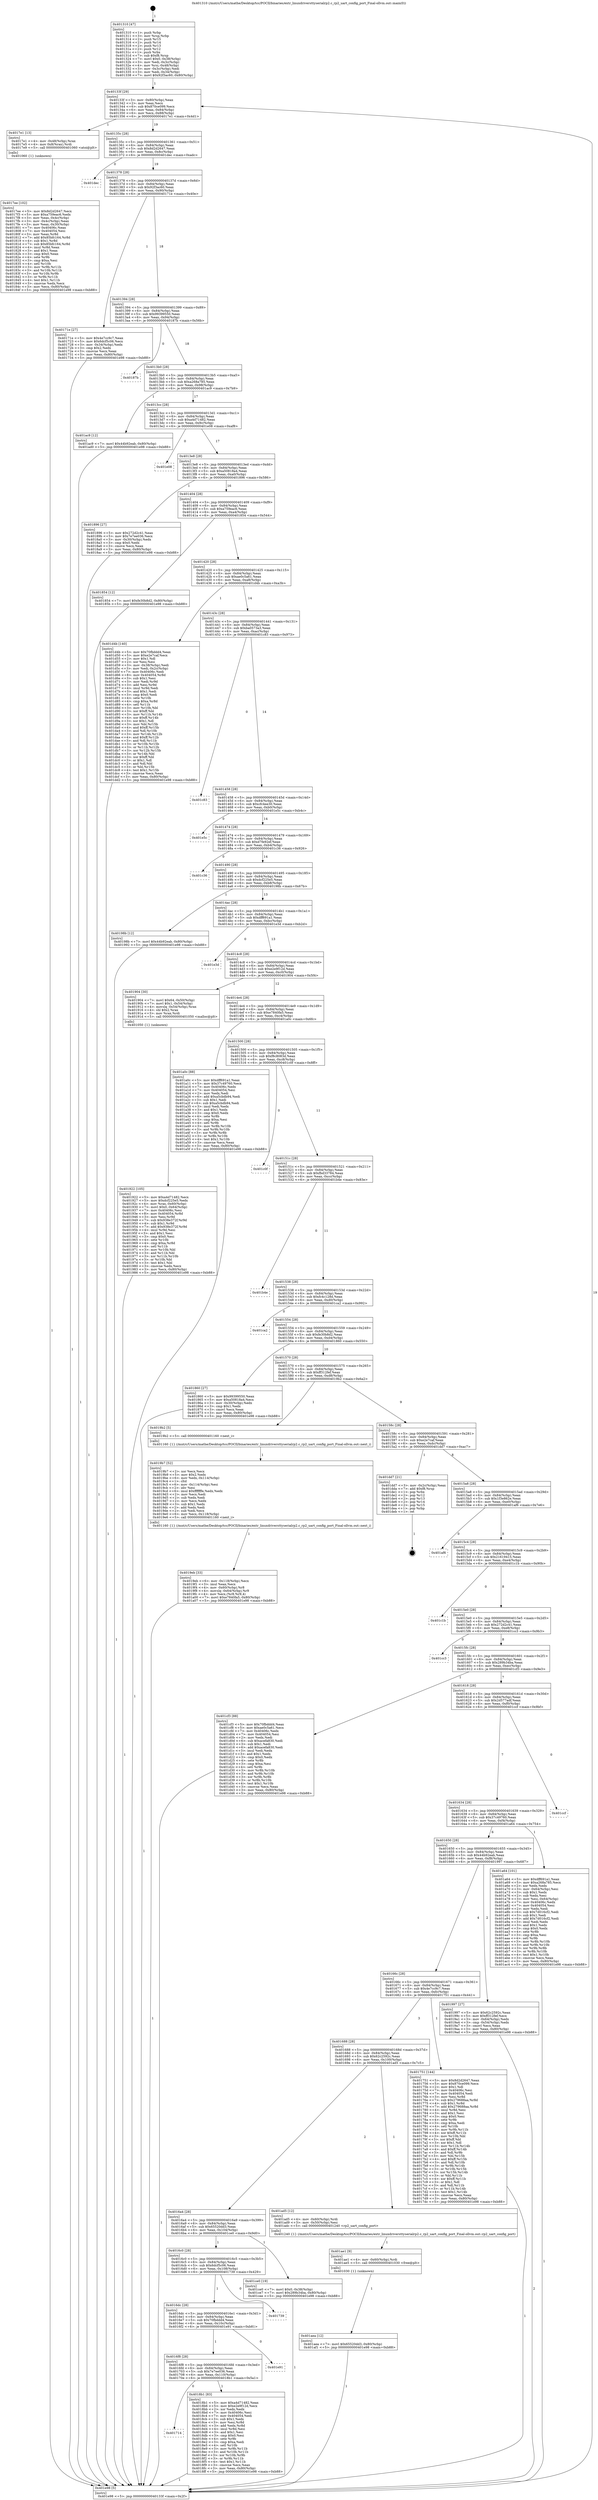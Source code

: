digraph "0x401310" {
  label = "0x401310 (/mnt/c/Users/mathe/Desktop/tcc/POCII/binaries/extr_linuxdriversttyserialrp2.c_rp2_uart_config_port_Final-ollvm.out::main(0))"
  labelloc = "t"
  node[shape=record]

  Entry [label="",width=0.3,height=0.3,shape=circle,fillcolor=black,style=filled]
  "0x40133f" [label="{
     0x40133f [29]\l
     | [instrs]\l
     &nbsp;&nbsp;0x40133f \<+3\>: mov -0x80(%rbp),%eax\l
     &nbsp;&nbsp;0x401342 \<+2\>: mov %eax,%ecx\l
     &nbsp;&nbsp;0x401344 \<+6\>: sub $0x870ce099,%ecx\l
     &nbsp;&nbsp;0x40134a \<+6\>: mov %eax,-0x84(%rbp)\l
     &nbsp;&nbsp;0x401350 \<+6\>: mov %ecx,-0x88(%rbp)\l
     &nbsp;&nbsp;0x401356 \<+6\>: je 00000000004017e1 \<main+0x4d1\>\l
  }"]
  "0x4017e1" [label="{
     0x4017e1 [13]\l
     | [instrs]\l
     &nbsp;&nbsp;0x4017e1 \<+4\>: mov -0x48(%rbp),%rax\l
     &nbsp;&nbsp;0x4017e5 \<+4\>: mov 0x8(%rax),%rdi\l
     &nbsp;&nbsp;0x4017e9 \<+5\>: call 0000000000401060 \<atoi@plt\>\l
     | [calls]\l
     &nbsp;&nbsp;0x401060 \{1\} (unknown)\l
  }"]
  "0x40135c" [label="{
     0x40135c [28]\l
     | [instrs]\l
     &nbsp;&nbsp;0x40135c \<+5\>: jmp 0000000000401361 \<main+0x51\>\l
     &nbsp;&nbsp;0x401361 \<+6\>: mov -0x84(%rbp),%eax\l
     &nbsp;&nbsp;0x401367 \<+5\>: sub $0x8d2d2647,%eax\l
     &nbsp;&nbsp;0x40136c \<+6\>: mov %eax,-0x8c(%rbp)\l
     &nbsp;&nbsp;0x401372 \<+6\>: je 0000000000401dec \<main+0xadc\>\l
  }"]
  Exit [label="",width=0.3,height=0.3,shape=circle,fillcolor=black,style=filled,peripheries=2]
  "0x401dec" [label="{
     0x401dec\l
  }", style=dashed]
  "0x401378" [label="{
     0x401378 [28]\l
     | [instrs]\l
     &nbsp;&nbsp;0x401378 \<+5\>: jmp 000000000040137d \<main+0x6d\>\l
     &nbsp;&nbsp;0x40137d \<+6\>: mov -0x84(%rbp),%eax\l
     &nbsp;&nbsp;0x401383 \<+5\>: sub $0x92f3ac60,%eax\l
     &nbsp;&nbsp;0x401388 \<+6\>: mov %eax,-0x90(%rbp)\l
     &nbsp;&nbsp;0x40138e \<+6\>: je 000000000040171e \<main+0x40e\>\l
  }"]
  "0x401aea" [label="{
     0x401aea [12]\l
     | [instrs]\l
     &nbsp;&nbsp;0x401aea \<+7\>: movl $0x65520dd3,-0x80(%rbp)\l
     &nbsp;&nbsp;0x401af1 \<+5\>: jmp 0000000000401e98 \<main+0xb88\>\l
  }"]
  "0x40171e" [label="{
     0x40171e [27]\l
     | [instrs]\l
     &nbsp;&nbsp;0x40171e \<+5\>: mov $0x4e7cc9c7,%eax\l
     &nbsp;&nbsp;0x401723 \<+5\>: mov $0x6dcf5c06,%ecx\l
     &nbsp;&nbsp;0x401728 \<+3\>: mov -0x34(%rbp),%edx\l
     &nbsp;&nbsp;0x40172b \<+3\>: cmp $0x2,%edx\l
     &nbsp;&nbsp;0x40172e \<+3\>: cmovne %ecx,%eax\l
     &nbsp;&nbsp;0x401731 \<+3\>: mov %eax,-0x80(%rbp)\l
     &nbsp;&nbsp;0x401734 \<+5\>: jmp 0000000000401e98 \<main+0xb88\>\l
  }"]
  "0x401394" [label="{
     0x401394 [28]\l
     | [instrs]\l
     &nbsp;&nbsp;0x401394 \<+5\>: jmp 0000000000401399 \<main+0x89\>\l
     &nbsp;&nbsp;0x401399 \<+6\>: mov -0x84(%rbp),%eax\l
     &nbsp;&nbsp;0x40139f \<+5\>: sub $0x99399550,%eax\l
     &nbsp;&nbsp;0x4013a4 \<+6\>: mov %eax,-0x94(%rbp)\l
     &nbsp;&nbsp;0x4013aa \<+6\>: je 000000000040187b \<main+0x56b\>\l
  }"]
  "0x401e98" [label="{
     0x401e98 [5]\l
     | [instrs]\l
     &nbsp;&nbsp;0x401e98 \<+5\>: jmp 000000000040133f \<main+0x2f\>\l
  }"]
  "0x401310" [label="{
     0x401310 [47]\l
     | [instrs]\l
     &nbsp;&nbsp;0x401310 \<+1\>: push %rbp\l
     &nbsp;&nbsp;0x401311 \<+3\>: mov %rsp,%rbp\l
     &nbsp;&nbsp;0x401314 \<+2\>: push %r15\l
     &nbsp;&nbsp;0x401316 \<+2\>: push %r14\l
     &nbsp;&nbsp;0x401318 \<+2\>: push %r13\l
     &nbsp;&nbsp;0x40131a \<+2\>: push %r12\l
     &nbsp;&nbsp;0x40131c \<+1\>: push %rbx\l
     &nbsp;&nbsp;0x40131d \<+7\>: sub $0xf8,%rsp\l
     &nbsp;&nbsp;0x401324 \<+7\>: movl $0x0,-0x38(%rbp)\l
     &nbsp;&nbsp;0x40132b \<+3\>: mov %edi,-0x3c(%rbp)\l
     &nbsp;&nbsp;0x40132e \<+4\>: mov %rsi,-0x48(%rbp)\l
     &nbsp;&nbsp;0x401332 \<+3\>: mov -0x3c(%rbp),%edi\l
     &nbsp;&nbsp;0x401335 \<+3\>: mov %edi,-0x34(%rbp)\l
     &nbsp;&nbsp;0x401338 \<+7\>: movl $0x92f3ac60,-0x80(%rbp)\l
  }"]
  "0x401ae1" [label="{
     0x401ae1 [9]\l
     | [instrs]\l
     &nbsp;&nbsp;0x401ae1 \<+4\>: mov -0x60(%rbp),%rdi\l
     &nbsp;&nbsp;0x401ae5 \<+5\>: call 0000000000401030 \<free@plt\>\l
     | [calls]\l
     &nbsp;&nbsp;0x401030 \{1\} (unknown)\l
  }"]
  "0x40187b" [label="{
     0x40187b\l
  }", style=dashed]
  "0x4013b0" [label="{
     0x4013b0 [28]\l
     | [instrs]\l
     &nbsp;&nbsp;0x4013b0 \<+5\>: jmp 00000000004013b5 \<main+0xa5\>\l
     &nbsp;&nbsp;0x4013b5 \<+6\>: mov -0x84(%rbp),%eax\l
     &nbsp;&nbsp;0x4013bb \<+5\>: sub $0xa268a785,%eax\l
     &nbsp;&nbsp;0x4013c0 \<+6\>: mov %eax,-0x98(%rbp)\l
     &nbsp;&nbsp;0x4013c6 \<+6\>: je 0000000000401ac9 \<main+0x7b9\>\l
  }"]
  "0x4019eb" [label="{
     0x4019eb [33]\l
     | [instrs]\l
     &nbsp;&nbsp;0x4019eb \<+6\>: mov -0x118(%rbp),%ecx\l
     &nbsp;&nbsp;0x4019f1 \<+3\>: imul %eax,%ecx\l
     &nbsp;&nbsp;0x4019f4 \<+4\>: mov -0x60(%rbp),%r8\l
     &nbsp;&nbsp;0x4019f8 \<+4\>: movslq -0x64(%rbp),%r9\l
     &nbsp;&nbsp;0x4019fc \<+4\>: mov %ecx,(%r8,%r9,4)\l
     &nbsp;&nbsp;0x401a00 \<+7\>: movl $0xe7840fa5,-0x80(%rbp)\l
     &nbsp;&nbsp;0x401a07 \<+5\>: jmp 0000000000401e98 \<main+0xb88\>\l
  }"]
  "0x401ac9" [label="{
     0x401ac9 [12]\l
     | [instrs]\l
     &nbsp;&nbsp;0x401ac9 \<+7\>: movl $0x44b92eab,-0x80(%rbp)\l
     &nbsp;&nbsp;0x401ad0 \<+5\>: jmp 0000000000401e98 \<main+0xb88\>\l
  }"]
  "0x4013cc" [label="{
     0x4013cc [28]\l
     | [instrs]\l
     &nbsp;&nbsp;0x4013cc \<+5\>: jmp 00000000004013d1 \<main+0xc1\>\l
     &nbsp;&nbsp;0x4013d1 \<+6\>: mov -0x84(%rbp),%eax\l
     &nbsp;&nbsp;0x4013d7 \<+5\>: sub $0xa4d71482,%eax\l
     &nbsp;&nbsp;0x4013dc \<+6\>: mov %eax,-0x9c(%rbp)\l
     &nbsp;&nbsp;0x4013e2 \<+6\>: je 0000000000401e08 \<main+0xaf8\>\l
  }"]
  "0x4019b7" [label="{
     0x4019b7 [52]\l
     | [instrs]\l
     &nbsp;&nbsp;0x4019b7 \<+2\>: xor %ecx,%ecx\l
     &nbsp;&nbsp;0x4019b9 \<+5\>: mov $0x2,%edx\l
     &nbsp;&nbsp;0x4019be \<+6\>: mov %edx,-0x114(%rbp)\l
     &nbsp;&nbsp;0x4019c4 \<+1\>: cltd\l
     &nbsp;&nbsp;0x4019c5 \<+6\>: mov -0x114(%rbp),%esi\l
     &nbsp;&nbsp;0x4019cb \<+2\>: idiv %esi\l
     &nbsp;&nbsp;0x4019cd \<+6\>: imul $0xfffffffe,%edx,%edx\l
     &nbsp;&nbsp;0x4019d3 \<+2\>: mov %ecx,%edi\l
     &nbsp;&nbsp;0x4019d5 \<+2\>: sub %edx,%edi\l
     &nbsp;&nbsp;0x4019d7 \<+2\>: mov %ecx,%edx\l
     &nbsp;&nbsp;0x4019d9 \<+3\>: sub $0x1,%edx\l
     &nbsp;&nbsp;0x4019dc \<+2\>: add %edx,%edi\l
     &nbsp;&nbsp;0x4019de \<+2\>: sub %edi,%ecx\l
     &nbsp;&nbsp;0x4019e0 \<+6\>: mov %ecx,-0x118(%rbp)\l
     &nbsp;&nbsp;0x4019e6 \<+5\>: call 0000000000401160 \<next_i\>\l
     | [calls]\l
     &nbsp;&nbsp;0x401160 \{1\} (/mnt/c/Users/mathe/Desktop/tcc/POCII/binaries/extr_linuxdriversttyserialrp2.c_rp2_uart_config_port_Final-ollvm.out::next_i)\l
  }"]
  "0x401e08" [label="{
     0x401e08\l
  }", style=dashed]
  "0x4013e8" [label="{
     0x4013e8 [28]\l
     | [instrs]\l
     &nbsp;&nbsp;0x4013e8 \<+5\>: jmp 00000000004013ed \<main+0xdd\>\l
     &nbsp;&nbsp;0x4013ed \<+6\>: mov -0x84(%rbp),%eax\l
     &nbsp;&nbsp;0x4013f3 \<+5\>: sub $0xa50818a4,%eax\l
     &nbsp;&nbsp;0x4013f8 \<+6\>: mov %eax,-0xa0(%rbp)\l
     &nbsp;&nbsp;0x4013fe \<+6\>: je 0000000000401896 \<main+0x586\>\l
  }"]
  "0x401922" [label="{
     0x401922 [105]\l
     | [instrs]\l
     &nbsp;&nbsp;0x401922 \<+5\>: mov $0xa4d71482,%ecx\l
     &nbsp;&nbsp;0x401927 \<+5\>: mov $0xdcf225e5,%edx\l
     &nbsp;&nbsp;0x40192c \<+4\>: mov %rax,-0x60(%rbp)\l
     &nbsp;&nbsp;0x401930 \<+7\>: movl $0x0,-0x64(%rbp)\l
     &nbsp;&nbsp;0x401937 \<+7\>: mov 0x40406c,%esi\l
     &nbsp;&nbsp;0x40193e \<+8\>: mov 0x404054,%r8d\l
     &nbsp;&nbsp;0x401946 \<+3\>: mov %esi,%r9d\l
     &nbsp;&nbsp;0x401949 \<+7\>: sub $0x938e372f,%r9d\l
     &nbsp;&nbsp;0x401950 \<+4\>: sub $0x1,%r9d\l
     &nbsp;&nbsp;0x401954 \<+7\>: add $0x938e372f,%r9d\l
     &nbsp;&nbsp;0x40195b \<+4\>: imul %r9d,%esi\l
     &nbsp;&nbsp;0x40195f \<+3\>: and $0x1,%esi\l
     &nbsp;&nbsp;0x401962 \<+3\>: cmp $0x0,%esi\l
     &nbsp;&nbsp;0x401965 \<+4\>: sete %r10b\l
     &nbsp;&nbsp;0x401969 \<+4\>: cmp $0xa,%r8d\l
     &nbsp;&nbsp;0x40196d \<+4\>: setl %r11b\l
     &nbsp;&nbsp;0x401971 \<+3\>: mov %r10b,%bl\l
     &nbsp;&nbsp;0x401974 \<+3\>: and %r11b,%bl\l
     &nbsp;&nbsp;0x401977 \<+3\>: xor %r11b,%r10b\l
     &nbsp;&nbsp;0x40197a \<+3\>: or %r10b,%bl\l
     &nbsp;&nbsp;0x40197d \<+3\>: test $0x1,%bl\l
     &nbsp;&nbsp;0x401980 \<+3\>: cmovne %edx,%ecx\l
     &nbsp;&nbsp;0x401983 \<+3\>: mov %ecx,-0x80(%rbp)\l
     &nbsp;&nbsp;0x401986 \<+5\>: jmp 0000000000401e98 \<main+0xb88\>\l
  }"]
  "0x401896" [label="{
     0x401896 [27]\l
     | [instrs]\l
     &nbsp;&nbsp;0x401896 \<+5\>: mov $0x272d2c41,%eax\l
     &nbsp;&nbsp;0x40189b \<+5\>: mov $0x7e7ee036,%ecx\l
     &nbsp;&nbsp;0x4018a0 \<+3\>: mov -0x30(%rbp),%edx\l
     &nbsp;&nbsp;0x4018a3 \<+3\>: cmp $0x0,%edx\l
     &nbsp;&nbsp;0x4018a6 \<+3\>: cmove %ecx,%eax\l
     &nbsp;&nbsp;0x4018a9 \<+3\>: mov %eax,-0x80(%rbp)\l
     &nbsp;&nbsp;0x4018ac \<+5\>: jmp 0000000000401e98 \<main+0xb88\>\l
  }"]
  "0x401404" [label="{
     0x401404 [28]\l
     | [instrs]\l
     &nbsp;&nbsp;0x401404 \<+5\>: jmp 0000000000401409 \<main+0xf9\>\l
     &nbsp;&nbsp;0x401409 \<+6\>: mov -0x84(%rbp),%eax\l
     &nbsp;&nbsp;0x40140f \<+5\>: sub $0xa759eac6,%eax\l
     &nbsp;&nbsp;0x401414 \<+6\>: mov %eax,-0xa4(%rbp)\l
     &nbsp;&nbsp;0x40141a \<+6\>: je 0000000000401854 \<main+0x544\>\l
  }"]
  "0x401714" [label="{
     0x401714\l
  }", style=dashed]
  "0x401854" [label="{
     0x401854 [12]\l
     | [instrs]\l
     &nbsp;&nbsp;0x401854 \<+7\>: movl $0xfe30b8d2,-0x80(%rbp)\l
     &nbsp;&nbsp;0x40185b \<+5\>: jmp 0000000000401e98 \<main+0xb88\>\l
  }"]
  "0x401420" [label="{
     0x401420 [28]\l
     | [instrs]\l
     &nbsp;&nbsp;0x401420 \<+5\>: jmp 0000000000401425 \<main+0x115\>\l
     &nbsp;&nbsp;0x401425 \<+6\>: mov -0x84(%rbp),%eax\l
     &nbsp;&nbsp;0x40142b \<+5\>: sub $0xae0c5a61,%eax\l
     &nbsp;&nbsp;0x401430 \<+6\>: mov %eax,-0xa8(%rbp)\l
     &nbsp;&nbsp;0x401436 \<+6\>: je 0000000000401d4b \<main+0xa3b\>\l
  }"]
  "0x4018b1" [label="{
     0x4018b1 [83]\l
     | [instrs]\l
     &nbsp;&nbsp;0x4018b1 \<+5\>: mov $0xa4d71482,%eax\l
     &nbsp;&nbsp;0x4018b6 \<+5\>: mov $0xe2e9f12d,%ecx\l
     &nbsp;&nbsp;0x4018bb \<+2\>: xor %edx,%edx\l
     &nbsp;&nbsp;0x4018bd \<+7\>: mov 0x40406c,%esi\l
     &nbsp;&nbsp;0x4018c4 \<+7\>: mov 0x404054,%edi\l
     &nbsp;&nbsp;0x4018cb \<+3\>: sub $0x1,%edx\l
     &nbsp;&nbsp;0x4018ce \<+3\>: mov %esi,%r8d\l
     &nbsp;&nbsp;0x4018d1 \<+3\>: add %edx,%r8d\l
     &nbsp;&nbsp;0x4018d4 \<+4\>: imul %r8d,%esi\l
     &nbsp;&nbsp;0x4018d8 \<+3\>: and $0x1,%esi\l
     &nbsp;&nbsp;0x4018db \<+3\>: cmp $0x0,%esi\l
     &nbsp;&nbsp;0x4018de \<+4\>: sete %r9b\l
     &nbsp;&nbsp;0x4018e2 \<+3\>: cmp $0xa,%edi\l
     &nbsp;&nbsp;0x4018e5 \<+4\>: setl %r10b\l
     &nbsp;&nbsp;0x4018e9 \<+3\>: mov %r9b,%r11b\l
     &nbsp;&nbsp;0x4018ec \<+3\>: and %r10b,%r11b\l
     &nbsp;&nbsp;0x4018ef \<+3\>: xor %r10b,%r9b\l
     &nbsp;&nbsp;0x4018f2 \<+3\>: or %r9b,%r11b\l
     &nbsp;&nbsp;0x4018f5 \<+4\>: test $0x1,%r11b\l
     &nbsp;&nbsp;0x4018f9 \<+3\>: cmovne %ecx,%eax\l
     &nbsp;&nbsp;0x4018fc \<+3\>: mov %eax,-0x80(%rbp)\l
     &nbsp;&nbsp;0x4018ff \<+5\>: jmp 0000000000401e98 \<main+0xb88\>\l
  }"]
  "0x401d4b" [label="{
     0x401d4b [140]\l
     | [instrs]\l
     &nbsp;&nbsp;0x401d4b \<+5\>: mov $0x70fbddd4,%eax\l
     &nbsp;&nbsp;0x401d50 \<+5\>: mov $0xe2e7caf,%ecx\l
     &nbsp;&nbsp;0x401d55 \<+2\>: mov $0x1,%dl\l
     &nbsp;&nbsp;0x401d57 \<+2\>: xor %esi,%esi\l
     &nbsp;&nbsp;0x401d59 \<+3\>: mov -0x38(%rbp),%edi\l
     &nbsp;&nbsp;0x401d5c \<+3\>: mov %edi,-0x2c(%rbp)\l
     &nbsp;&nbsp;0x401d5f \<+7\>: mov 0x40406c,%edi\l
     &nbsp;&nbsp;0x401d66 \<+8\>: mov 0x404054,%r8d\l
     &nbsp;&nbsp;0x401d6e \<+3\>: sub $0x1,%esi\l
     &nbsp;&nbsp;0x401d71 \<+3\>: mov %edi,%r9d\l
     &nbsp;&nbsp;0x401d74 \<+3\>: add %esi,%r9d\l
     &nbsp;&nbsp;0x401d77 \<+4\>: imul %r9d,%edi\l
     &nbsp;&nbsp;0x401d7b \<+3\>: and $0x1,%edi\l
     &nbsp;&nbsp;0x401d7e \<+3\>: cmp $0x0,%edi\l
     &nbsp;&nbsp;0x401d81 \<+4\>: sete %r10b\l
     &nbsp;&nbsp;0x401d85 \<+4\>: cmp $0xa,%r8d\l
     &nbsp;&nbsp;0x401d89 \<+4\>: setl %r11b\l
     &nbsp;&nbsp;0x401d8d \<+3\>: mov %r10b,%bl\l
     &nbsp;&nbsp;0x401d90 \<+3\>: xor $0xff,%bl\l
     &nbsp;&nbsp;0x401d93 \<+3\>: mov %r11b,%r14b\l
     &nbsp;&nbsp;0x401d96 \<+4\>: xor $0xff,%r14b\l
     &nbsp;&nbsp;0x401d9a \<+3\>: xor $0x1,%dl\l
     &nbsp;&nbsp;0x401d9d \<+3\>: mov %bl,%r15b\l
     &nbsp;&nbsp;0x401da0 \<+4\>: and $0xff,%r15b\l
     &nbsp;&nbsp;0x401da4 \<+3\>: and %dl,%r10b\l
     &nbsp;&nbsp;0x401da7 \<+3\>: mov %r14b,%r12b\l
     &nbsp;&nbsp;0x401daa \<+4\>: and $0xff,%r12b\l
     &nbsp;&nbsp;0x401dae \<+3\>: and %dl,%r11b\l
     &nbsp;&nbsp;0x401db1 \<+3\>: or %r10b,%r15b\l
     &nbsp;&nbsp;0x401db4 \<+3\>: or %r11b,%r12b\l
     &nbsp;&nbsp;0x401db7 \<+3\>: xor %r12b,%r15b\l
     &nbsp;&nbsp;0x401dba \<+3\>: or %r14b,%bl\l
     &nbsp;&nbsp;0x401dbd \<+3\>: xor $0xff,%bl\l
     &nbsp;&nbsp;0x401dc0 \<+3\>: or $0x1,%dl\l
     &nbsp;&nbsp;0x401dc3 \<+2\>: and %dl,%bl\l
     &nbsp;&nbsp;0x401dc5 \<+3\>: or %bl,%r15b\l
     &nbsp;&nbsp;0x401dc8 \<+4\>: test $0x1,%r15b\l
     &nbsp;&nbsp;0x401dcc \<+3\>: cmovne %ecx,%eax\l
     &nbsp;&nbsp;0x401dcf \<+3\>: mov %eax,-0x80(%rbp)\l
     &nbsp;&nbsp;0x401dd2 \<+5\>: jmp 0000000000401e98 \<main+0xb88\>\l
  }"]
  "0x40143c" [label="{
     0x40143c [28]\l
     | [instrs]\l
     &nbsp;&nbsp;0x40143c \<+5\>: jmp 0000000000401441 \<main+0x131\>\l
     &nbsp;&nbsp;0x401441 \<+6\>: mov -0x84(%rbp),%eax\l
     &nbsp;&nbsp;0x401447 \<+5\>: sub $0xba0573a3,%eax\l
     &nbsp;&nbsp;0x40144c \<+6\>: mov %eax,-0xac(%rbp)\l
     &nbsp;&nbsp;0x401452 \<+6\>: je 0000000000401c83 \<main+0x973\>\l
  }"]
  "0x4016f8" [label="{
     0x4016f8 [28]\l
     | [instrs]\l
     &nbsp;&nbsp;0x4016f8 \<+5\>: jmp 00000000004016fd \<main+0x3ed\>\l
     &nbsp;&nbsp;0x4016fd \<+6\>: mov -0x84(%rbp),%eax\l
     &nbsp;&nbsp;0x401703 \<+5\>: sub $0x7e7ee036,%eax\l
     &nbsp;&nbsp;0x401708 \<+6\>: mov %eax,-0x110(%rbp)\l
     &nbsp;&nbsp;0x40170e \<+6\>: je 00000000004018b1 \<main+0x5a1\>\l
  }"]
  "0x401c83" [label="{
     0x401c83\l
  }", style=dashed]
  "0x401458" [label="{
     0x401458 [28]\l
     | [instrs]\l
     &nbsp;&nbsp;0x401458 \<+5\>: jmp 000000000040145d \<main+0x14d\>\l
     &nbsp;&nbsp;0x40145d \<+6\>: mov -0x84(%rbp),%eax\l
     &nbsp;&nbsp;0x401463 \<+5\>: sub $0xcfc4ee30,%eax\l
     &nbsp;&nbsp;0x401468 \<+6\>: mov %eax,-0xb0(%rbp)\l
     &nbsp;&nbsp;0x40146e \<+6\>: je 0000000000401e5c \<main+0xb4c\>\l
  }"]
  "0x401e91" [label="{
     0x401e91\l
  }", style=dashed]
  "0x401e5c" [label="{
     0x401e5c\l
  }", style=dashed]
  "0x401474" [label="{
     0x401474 [28]\l
     | [instrs]\l
     &nbsp;&nbsp;0x401474 \<+5\>: jmp 0000000000401479 \<main+0x169\>\l
     &nbsp;&nbsp;0x401479 \<+6\>: mov -0x84(%rbp),%eax\l
     &nbsp;&nbsp;0x40147f \<+5\>: sub $0xd7fe92ef,%eax\l
     &nbsp;&nbsp;0x401484 \<+6\>: mov %eax,-0xb4(%rbp)\l
     &nbsp;&nbsp;0x40148a \<+6\>: je 0000000000401c36 \<main+0x926\>\l
  }"]
  "0x4016dc" [label="{
     0x4016dc [28]\l
     | [instrs]\l
     &nbsp;&nbsp;0x4016dc \<+5\>: jmp 00000000004016e1 \<main+0x3d1\>\l
     &nbsp;&nbsp;0x4016e1 \<+6\>: mov -0x84(%rbp),%eax\l
     &nbsp;&nbsp;0x4016e7 \<+5\>: sub $0x70fbddd4,%eax\l
     &nbsp;&nbsp;0x4016ec \<+6\>: mov %eax,-0x10c(%rbp)\l
     &nbsp;&nbsp;0x4016f2 \<+6\>: je 0000000000401e91 \<main+0xb81\>\l
  }"]
  "0x401c36" [label="{
     0x401c36\l
  }", style=dashed]
  "0x401490" [label="{
     0x401490 [28]\l
     | [instrs]\l
     &nbsp;&nbsp;0x401490 \<+5\>: jmp 0000000000401495 \<main+0x185\>\l
     &nbsp;&nbsp;0x401495 \<+6\>: mov -0x84(%rbp),%eax\l
     &nbsp;&nbsp;0x40149b \<+5\>: sub $0xdcf225e5,%eax\l
     &nbsp;&nbsp;0x4014a0 \<+6\>: mov %eax,-0xb8(%rbp)\l
     &nbsp;&nbsp;0x4014a6 \<+6\>: je 000000000040198b \<main+0x67b\>\l
  }"]
  "0x401739" [label="{
     0x401739\l
  }", style=dashed]
  "0x40198b" [label="{
     0x40198b [12]\l
     | [instrs]\l
     &nbsp;&nbsp;0x40198b \<+7\>: movl $0x44b92eab,-0x80(%rbp)\l
     &nbsp;&nbsp;0x401992 \<+5\>: jmp 0000000000401e98 \<main+0xb88\>\l
  }"]
  "0x4014ac" [label="{
     0x4014ac [28]\l
     | [instrs]\l
     &nbsp;&nbsp;0x4014ac \<+5\>: jmp 00000000004014b1 \<main+0x1a1\>\l
     &nbsp;&nbsp;0x4014b1 \<+6\>: mov -0x84(%rbp),%eax\l
     &nbsp;&nbsp;0x4014b7 \<+5\>: sub $0xdff691a1,%eax\l
     &nbsp;&nbsp;0x4014bc \<+6\>: mov %eax,-0xbc(%rbp)\l
     &nbsp;&nbsp;0x4014c2 \<+6\>: je 0000000000401e3d \<main+0xb2d\>\l
  }"]
  "0x4016c0" [label="{
     0x4016c0 [28]\l
     | [instrs]\l
     &nbsp;&nbsp;0x4016c0 \<+5\>: jmp 00000000004016c5 \<main+0x3b5\>\l
     &nbsp;&nbsp;0x4016c5 \<+6\>: mov -0x84(%rbp),%eax\l
     &nbsp;&nbsp;0x4016cb \<+5\>: sub $0x6dcf5c06,%eax\l
     &nbsp;&nbsp;0x4016d0 \<+6\>: mov %eax,-0x108(%rbp)\l
     &nbsp;&nbsp;0x4016d6 \<+6\>: je 0000000000401739 \<main+0x429\>\l
  }"]
  "0x401e3d" [label="{
     0x401e3d\l
  }", style=dashed]
  "0x4014c8" [label="{
     0x4014c8 [28]\l
     | [instrs]\l
     &nbsp;&nbsp;0x4014c8 \<+5\>: jmp 00000000004014cd \<main+0x1bd\>\l
     &nbsp;&nbsp;0x4014cd \<+6\>: mov -0x84(%rbp),%eax\l
     &nbsp;&nbsp;0x4014d3 \<+5\>: sub $0xe2e9f12d,%eax\l
     &nbsp;&nbsp;0x4014d8 \<+6\>: mov %eax,-0xc0(%rbp)\l
     &nbsp;&nbsp;0x4014de \<+6\>: je 0000000000401904 \<main+0x5f4\>\l
  }"]
  "0x401ce0" [label="{
     0x401ce0 [19]\l
     | [instrs]\l
     &nbsp;&nbsp;0x401ce0 \<+7\>: movl $0x0,-0x38(%rbp)\l
     &nbsp;&nbsp;0x401ce7 \<+7\>: movl $0x289b34ba,-0x80(%rbp)\l
     &nbsp;&nbsp;0x401cee \<+5\>: jmp 0000000000401e98 \<main+0xb88\>\l
  }"]
  "0x401904" [label="{
     0x401904 [30]\l
     | [instrs]\l
     &nbsp;&nbsp;0x401904 \<+7\>: movl $0x64,-0x50(%rbp)\l
     &nbsp;&nbsp;0x40190b \<+7\>: movl $0x1,-0x54(%rbp)\l
     &nbsp;&nbsp;0x401912 \<+4\>: movslq -0x54(%rbp),%rax\l
     &nbsp;&nbsp;0x401916 \<+4\>: shl $0x2,%rax\l
     &nbsp;&nbsp;0x40191a \<+3\>: mov %rax,%rdi\l
     &nbsp;&nbsp;0x40191d \<+5\>: call 0000000000401050 \<malloc@plt\>\l
     | [calls]\l
     &nbsp;&nbsp;0x401050 \{1\} (unknown)\l
  }"]
  "0x4014e4" [label="{
     0x4014e4 [28]\l
     | [instrs]\l
     &nbsp;&nbsp;0x4014e4 \<+5\>: jmp 00000000004014e9 \<main+0x1d9\>\l
     &nbsp;&nbsp;0x4014e9 \<+6\>: mov -0x84(%rbp),%eax\l
     &nbsp;&nbsp;0x4014ef \<+5\>: sub $0xe7840fa5,%eax\l
     &nbsp;&nbsp;0x4014f4 \<+6\>: mov %eax,-0xc4(%rbp)\l
     &nbsp;&nbsp;0x4014fa \<+6\>: je 0000000000401a0c \<main+0x6fc\>\l
  }"]
  "0x4016a4" [label="{
     0x4016a4 [28]\l
     | [instrs]\l
     &nbsp;&nbsp;0x4016a4 \<+5\>: jmp 00000000004016a9 \<main+0x399\>\l
     &nbsp;&nbsp;0x4016a9 \<+6\>: mov -0x84(%rbp),%eax\l
     &nbsp;&nbsp;0x4016af \<+5\>: sub $0x65520dd3,%eax\l
     &nbsp;&nbsp;0x4016b4 \<+6\>: mov %eax,-0x104(%rbp)\l
     &nbsp;&nbsp;0x4016ba \<+6\>: je 0000000000401ce0 \<main+0x9d0\>\l
  }"]
  "0x401a0c" [label="{
     0x401a0c [88]\l
     | [instrs]\l
     &nbsp;&nbsp;0x401a0c \<+5\>: mov $0xdff691a1,%eax\l
     &nbsp;&nbsp;0x401a11 \<+5\>: mov $0x37c49760,%ecx\l
     &nbsp;&nbsp;0x401a16 \<+7\>: mov 0x40406c,%edx\l
     &nbsp;&nbsp;0x401a1d \<+7\>: mov 0x404054,%esi\l
     &nbsp;&nbsp;0x401a24 \<+2\>: mov %edx,%edi\l
     &nbsp;&nbsp;0x401a26 \<+6\>: add $0xa5cbdb94,%edi\l
     &nbsp;&nbsp;0x401a2c \<+3\>: sub $0x1,%edi\l
     &nbsp;&nbsp;0x401a2f \<+6\>: sub $0xa5cbdb94,%edi\l
     &nbsp;&nbsp;0x401a35 \<+3\>: imul %edi,%edx\l
     &nbsp;&nbsp;0x401a38 \<+3\>: and $0x1,%edx\l
     &nbsp;&nbsp;0x401a3b \<+3\>: cmp $0x0,%edx\l
     &nbsp;&nbsp;0x401a3e \<+4\>: sete %r8b\l
     &nbsp;&nbsp;0x401a42 \<+3\>: cmp $0xa,%esi\l
     &nbsp;&nbsp;0x401a45 \<+4\>: setl %r9b\l
     &nbsp;&nbsp;0x401a49 \<+3\>: mov %r8b,%r10b\l
     &nbsp;&nbsp;0x401a4c \<+3\>: and %r9b,%r10b\l
     &nbsp;&nbsp;0x401a4f \<+3\>: xor %r9b,%r8b\l
     &nbsp;&nbsp;0x401a52 \<+3\>: or %r8b,%r10b\l
     &nbsp;&nbsp;0x401a55 \<+4\>: test $0x1,%r10b\l
     &nbsp;&nbsp;0x401a59 \<+3\>: cmovne %ecx,%eax\l
     &nbsp;&nbsp;0x401a5c \<+3\>: mov %eax,-0x80(%rbp)\l
     &nbsp;&nbsp;0x401a5f \<+5\>: jmp 0000000000401e98 \<main+0xb88\>\l
  }"]
  "0x401500" [label="{
     0x401500 [28]\l
     | [instrs]\l
     &nbsp;&nbsp;0x401500 \<+5\>: jmp 0000000000401505 \<main+0x1f5\>\l
     &nbsp;&nbsp;0x401505 \<+6\>: mov -0x84(%rbp),%eax\l
     &nbsp;&nbsp;0x40150b \<+5\>: sub $0xf8c8083d,%eax\l
     &nbsp;&nbsp;0x401510 \<+6\>: mov %eax,-0xc8(%rbp)\l
     &nbsp;&nbsp;0x401516 \<+6\>: je 0000000000401c0f \<main+0x8ff\>\l
  }"]
  "0x401ad5" [label="{
     0x401ad5 [12]\l
     | [instrs]\l
     &nbsp;&nbsp;0x401ad5 \<+4\>: mov -0x60(%rbp),%rdi\l
     &nbsp;&nbsp;0x401ad9 \<+3\>: mov -0x50(%rbp),%esi\l
     &nbsp;&nbsp;0x401adc \<+5\>: call 0000000000401240 \<rp2_uart_config_port\>\l
     | [calls]\l
     &nbsp;&nbsp;0x401240 \{1\} (/mnt/c/Users/mathe/Desktop/tcc/POCII/binaries/extr_linuxdriversttyserialrp2.c_rp2_uart_config_port_Final-ollvm.out::rp2_uart_config_port)\l
  }"]
  "0x401c0f" [label="{
     0x401c0f\l
  }", style=dashed]
  "0x40151c" [label="{
     0x40151c [28]\l
     | [instrs]\l
     &nbsp;&nbsp;0x40151c \<+5\>: jmp 0000000000401521 \<main+0x211\>\l
     &nbsp;&nbsp;0x401521 \<+6\>: mov -0x84(%rbp),%eax\l
     &nbsp;&nbsp;0x401527 \<+5\>: sub $0xfbd33784,%eax\l
     &nbsp;&nbsp;0x40152c \<+6\>: mov %eax,-0xcc(%rbp)\l
     &nbsp;&nbsp;0x401532 \<+6\>: je 0000000000401b4e \<main+0x83e\>\l
  }"]
  "0x4017ee" [label="{
     0x4017ee [102]\l
     | [instrs]\l
     &nbsp;&nbsp;0x4017ee \<+5\>: mov $0x8d2d2647,%ecx\l
     &nbsp;&nbsp;0x4017f3 \<+5\>: mov $0xa759eac6,%edx\l
     &nbsp;&nbsp;0x4017f8 \<+3\>: mov %eax,-0x4c(%rbp)\l
     &nbsp;&nbsp;0x4017fb \<+3\>: mov -0x4c(%rbp),%eax\l
     &nbsp;&nbsp;0x4017fe \<+3\>: mov %eax,-0x30(%rbp)\l
     &nbsp;&nbsp;0x401801 \<+7\>: mov 0x40406c,%eax\l
     &nbsp;&nbsp;0x401808 \<+7\>: mov 0x404054,%esi\l
     &nbsp;&nbsp;0x40180f \<+3\>: mov %eax,%r8d\l
     &nbsp;&nbsp;0x401812 \<+7\>: add $0x85bfc164,%r8d\l
     &nbsp;&nbsp;0x401819 \<+4\>: sub $0x1,%r8d\l
     &nbsp;&nbsp;0x40181d \<+7\>: sub $0x85bfc164,%r8d\l
     &nbsp;&nbsp;0x401824 \<+4\>: imul %r8d,%eax\l
     &nbsp;&nbsp;0x401828 \<+3\>: and $0x1,%eax\l
     &nbsp;&nbsp;0x40182b \<+3\>: cmp $0x0,%eax\l
     &nbsp;&nbsp;0x40182e \<+4\>: sete %r9b\l
     &nbsp;&nbsp;0x401832 \<+3\>: cmp $0xa,%esi\l
     &nbsp;&nbsp;0x401835 \<+4\>: setl %r10b\l
     &nbsp;&nbsp;0x401839 \<+3\>: mov %r9b,%r11b\l
     &nbsp;&nbsp;0x40183c \<+3\>: and %r10b,%r11b\l
     &nbsp;&nbsp;0x40183f \<+3\>: xor %r10b,%r9b\l
     &nbsp;&nbsp;0x401842 \<+3\>: or %r9b,%r11b\l
     &nbsp;&nbsp;0x401845 \<+4\>: test $0x1,%r11b\l
     &nbsp;&nbsp;0x401849 \<+3\>: cmovne %edx,%ecx\l
     &nbsp;&nbsp;0x40184c \<+3\>: mov %ecx,-0x80(%rbp)\l
     &nbsp;&nbsp;0x40184f \<+5\>: jmp 0000000000401e98 \<main+0xb88\>\l
  }"]
  "0x401b4e" [label="{
     0x401b4e\l
  }", style=dashed]
  "0x401538" [label="{
     0x401538 [28]\l
     | [instrs]\l
     &nbsp;&nbsp;0x401538 \<+5\>: jmp 000000000040153d \<main+0x22d\>\l
     &nbsp;&nbsp;0x40153d \<+6\>: mov -0x84(%rbp),%eax\l
     &nbsp;&nbsp;0x401543 \<+5\>: sub $0xfc4c128d,%eax\l
     &nbsp;&nbsp;0x401548 \<+6\>: mov %eax,-0xd0(%rbp)\l
     &nbsp;&nbsp;0x40154e \<+6\>: je 0000000000401ca2 \<main+0x992\>\l
  }"]
  "0x401688" [label="{
     0x401688 [28]\l
     | [instrs]\l
     &nbsp;&nbsp;0x401688 \<+5\>: jmp 000000000040168d \<main+0x37d\>\l
     &nbsp;&nbsp;0x40168d \<+6\>: mov -0x84(%rbp),%eax\l
     &nbsp;&nbsp;0x401693 \<+5\>: sub $0x62c2592c,%eax\l
     &nbsp;&nbsp;0x401698 \<+6\>: mov %eax,-0x100(%rbp)\l
     &nbsp;&nbsp;0x40169e \<+6\>: je 0000000000401ad5 \<main+0x7c5\>\l
  }"]
  "0x401ca2" [label="{
     0x401ca2\l
  }", style=dashed]
  "0x401554" [label="{
     0x401554 [28]\l
     | [instrs]\l
     &nbsp;&nbsp;0x401554 \<+5\>: jmp 0000000000401559 \<main+0x249\>\l
     &nbsp;&nbsp;0x401559 \<+6\>: mov -0x84(%rbp),%eax\l
     &nbsp;&nbsp;0x40155f \<+5\>: sub $0xfe30b8d2,%eax\l
     &nbsp;&nbsp;0x401564 \<+6\>: mov %eax,-0xd4(%rbp)\l
     &nbsp;&nbsp;0x40156a \<+6\>: je 0000000000401860 \<main+0x550\>\l
  }"]
  "0x401751" [label="{
     0x401751 [144]\l
     | [instrs]\l
     &nbsp;&nbsp;0x401751 \<+5\>: mov $0x8d2d2647,%eax\l
     &nbsp;&nbsp;0x401756 \<+5\>: mov $0x870ce099,%ecx\l
     &nbsp;&nbsp;0x40175b \<+2\>: mov $0x1,%dl\l
     &nbsp;&nbsp;0x40175d \<+7\>: mov 0x40406c,%esi\l
     &nbsp;&nbsp;0x401764 \<+7\>: mov 0x404054,%edi\l
     &nbsp;&nbsp;0x40176b \<+3\>: mov %esi,%r8d\l
     &nbsp;&nbsp;0x40176e \<+7\>: sub $0x279688aa,%r8d\l
     &nbsp;&nbsp;0x401775 \<+4\>: sub $0x1,%r8d\l
     &nbsp;&nbsp;0x401779 \<+7\>: add $0x279688aa,%r8d\l
     &nbsp;&nbsp;0x401780 \<+4\>: imul %r8d,%esi\l
     &nbsp;&nbsp;0x401784 \<+3\>: and $0x1,%esi\l
     &nbsp;&nbsp;0x401787 \<+3\>: cmp $0x0,%esi\l
     &nbsp;&nbsp;0x40178a \<+4\>: sete %r9b\l
     &nbsp;&nbsp;0x40178e \<+3\>: cmp $0xa,%edi\l
     &nbsp;&nbsp;0x401791 \<+4\>: setl %r10b\l
     &nbsp;&nbsp;0x401795 \<+3\>: mov %r9b,%r11b\l
     &nbsp;&nbsp;0x401798 \<+4\>: xor $0xff,%r11b\l
     &nbsp;&nbsp;0x40179c \<+3\>: mov %r10b,%bl\l
     &nbsp;&nbsp;0x40179f \<+3\>: xor $0xff,%bl\l
     &nbsp;&nbsp;0x4017a2 \<+3\>: xor $0x1,%dl\l
     &nbsp;&nbsp;0x4017a5 \<+3\>: mov %r11b,%r14b\l
     &nbsp;&nbsp;0x4017a8 \<+4\>: and $0xff,%r14b\l
     &nbsp;&nbsp;0x4017ac \<+3\>: and %dl,%r9b\l
     &nbsp;&nbsp;0x4017af \<+3\>: mov %bl,%r15b\l
     &nbsp;&nbsp;0x4017b2 \<+4\>: and $0xff,%r15b\l
     &nbsp;&nbsp;0x4017b6 \<+3\>: and %dl,%r10b\l
     &nbsp;&nbsp;0x4017b9 \<+3\>: or %r9b,%r14b\l
     &nbsp;&nbsp;0x4017bc \<+3\>: or %r10b,%r15b\l
     &nbsp;&nbsp;0x4017bf \<+3\>: xor %r15b,%r14b\l
     &nbsp;&nbsp;0x4017c2 \<+3\>: or %bl,%r11b\l
     &nbsp;&nbsp;0x4017c5 \<+4\>: xor $0xff,%r11b\l
     &nbsp;&nbsp;0x4017c9 \<+3\>: or $0x1,%dl\l
     &nbsp;&nbsp;0x4017cc \<+3\>: and %dl,%r11b\l
     &nbsp;&nbsp;0x4017cf \<+3\>: or %r11b,%r14b\l
     &nbsp;&nbsp;0x4017d2 \<+4\>: test $0x1,%r14b\l
     &nbsp;&nbsp;0x4017d6 \<+3\>: cmovne %ecx,%eax\l
     &nbsp;&nbsp;0x4017d9 \<+3\>: mov %eax,-0x80(%rbp)\l
     &nbsp;&nbsp;0x4017dc \<+5\>: jmp 0000000000401e98 \<main+0xb88\>\l
  }"]
  "0x401860" [label="{
     0x401860 [27]\l
     | [instrs]\l
     &nbsp;&nbsp;0x401860 \<+5\>: mov $0x99399550,%eax\l
     &nbsp;&nbsp;0x401865 \<+5\>: mov $0xa50818a4,%ecx\l
     &nbsp;&nbsp;0x40186a \<+3\>: mov -0x30(%rbp),%edx\l
     &nbsp;&nbsp;0x40186d \<+3\>: cmp $0x1,%edx\l
     &nbsp;&nbsp;0x401870 \<+3\>: cmovl %ecx,%eax\l
     &nbsp;&nbsp;0x401873 \<+3\>: mov %eax,-0x80(%rbp)\l
     &nbsp;&nbsp;0x401876 \<+5\>: jmp 0000000000401e98 \<main+0xb88\>\l
  }"]
  "0x401570" [label="{
     0x401570 [28]\l
     | [instrs]\l
     &nbsp;&nbsp;0x401570 \<+5\>: jmp 0000000000401575 \<main+0x265\>\l
     &nbsp;&nbsp;0x401575 \<+6\>: mov -0x84(%rbp),%eax\l
     &nbsp;&nbsp;0x40157b \<+5\>: sub $0xff312fef,%eax\l
     &nbsp;&nbsp;0x401580 \<+6\>: mov %eax,-0xd8(%rbp)\l
     &nbsp;&nbsp;0x401586 \<+6\>: je 00000000004019b2 \<main+0x6a2\>\l
  }"]
  "0x40166c" [label="{
     0x40166c [28]\l
     | [instrs]\l
     &nbsp;&nbsp;0x40166c \<+5\>: jmp 0000000000401671 \<main+0x361\>\l
     &nbsp;&nbsp;0x401671 \<+6\>: mov -0x84(%rbp),%eax\l
     &nbsp;&nbsp;0x401677 \<+5\>: sub $0x4e7cc9c7,%eax\l
     &nbsp;&nbsp;0x40167c \<+6\>: mov %eax,-0xfc(%rbp)\l
     &nbsp;&nbsp;0x401682 \<+6\>: je 0000000000401751 \<main+0x441\>\l
  }"]
  "0x4019b2" [label="{
     0x4019b2 [5]\l
     | [instrs]\l
     &nbsp;&nbsp;0x4019b2 \<+5\>: call 0000000000401160 \<next_i\>\l
     | [calls]\l
     &nbsp;&nbsp;0x401160 \{1\} (/mnt/c/Users/mathe/Desktop/tcc/POCII/binaries/extr_linuxdriversttyserialrp2.c_rp2_uart_config_port_Final-ollvm.out::next_i)\l
  }"]
  "0x40158c" [label="{
     0x40158c [28]\l
     | [instrs]\l
     &nbsp;&nbsp;0x40158c \<+5\>: jmp 0000000000401591 \<main+0x281\>\l
     &nbsp;&nbsp;0x401591 \<+6\>: mov -0x84(%rbp),%eax\l
     &nbsp;&nbsp;0x401597 \<+5\>: sub $0xe2e7caf,%eax\l
     &nbsp;&nbsp;0x40159c \<+6\>: mov %eax,-0xdc(%rbp)\l
     &nbsp;&nbsp;0x4015a2 \<+6\>: je 0000000000401dd7 \<main+0xac7\>\l
  }"]
  "0x401997" [label="{
     0x401997 [27]\l
     | [instrs]\l
     &nbsp;&nbsp;0x401997 \<+5\>: mov $0x62c2592c,%eax\l
     &nbsp;&nbsp;0x40199c \<+5\>: mov $0xff312fef,%ecx\l
     &nbsp;&nbsp;0x4019a1 \<+3\>: mov -0x64(%rbp),%edx\l
     &nbsp;&nbsp;0x4019a4 \<+3\>: cmp -0x54(%rbp),%edx\l
     &nbsp;&nbsp;0x4019a7 \<+3\>: cmovl %ecx,%eax\l
     &nbsp;&nbsp;0x4019aa \<+3\>: mov %eax,-0x80(%rbp)\l
     &nbsp;&nbsp;0x4019ad \<+5\>: jmp 0000000000401e98 \<main+0xb88\>\l
  }"]
  "0x401dd7" [label="{
     0x401dd7 [21]\l
     | [instrs]\l
     &nbsp;&nbsp;0x401dd7 \<+3\>: mov -0x2c(%rbp),%eax\l
     &nbsp;&nbsp;0x401dda \<+7\>: add $0xf8,%rsp\l
     &nbsp;&nbsp;0x401de1 \<+1\>: pop %rbx\l
     &nbsp;&nbsp;0x401de2 \<+2\>: pop %r12\l
     &nbsp;&nbsp;0x401de4 \<+2\>: pop %r13\l
     &nbsp;&nbsp;0x401de6 \<+2\>: pop %r14\l
     &nbsp;&nbsp;0x401de8 \<+2\>: pop %r15\l
     &nbsp;&nbsp;0x401dea \<+1\>: pop %rbp\l
     &nbsp;&nbsp;0x401deb \<+1\>: ret\l
  }"]
  "0x4015a8" [label="{
     0x4015a8 [28]\l
     | [instrs]\l
     &nbsp;&nbsp;0x4015a8 \<+5\>: jmp 00000000004015ad \<main+0x29d\>\l
     &nbsp;&nbsp;0x4015ad \<+6\>: mov -0x84(%rbp),%eax\l
     &nbsp;&nbsp;0x4015b3 \<+5\>: sub $0x1f3e862e,%eax\l
     &nbsp;&nbsp;0x4015b8 \<+6\>: mov %eax,-0xe0(%rbp)\l
     &nbsp;&nbsp;0x4015be \<+6\>: je 0000000000401af6 \<main+0x7e6\>\l
  }"]
  "0x401650" [label="{
     0x401650 [28]\l
     | [instrs]\l
     &nbsp;&nbsp;0x401650 \<+5\>: jmp 0000000000401655 \<main+0x345\>\l
     &nbsp;&nbsp;0x401655 \<+6\>: mov -0x84(%rbp),%eax\l
     &nbsp;&nbsp;0x40165b \<+5\>: sub $0x44b92eab,%eax\l
     &nbsp;&nbsp;0x401660 \<+6\>: mov %eax,-0xf8(%rbp)\l
     &nbsp;&nbsp;0x401666 \<+6\>: je 0000000000401997 \<main+0x687\>\l
  }"]
  "0x401af6" [label="{
     0x401af6\l
  }", style=dashed]
  "0x4015c4" [label="{
     0x4015c4 [28]\l
     | [instrs]\l
     &nbsp;&nbsp;0x4015c4 \<+5\>: jmp 00000000004015c9 \<main+0x2b9\>\l
     &nbsp;&nbsp;0x4015c9 \<+6\>: mov -0x84(%rbp),%eax\l
     &nbsp;&nbsp;0x4015cf \<+5\>: sub $0x21619415,%eax\l
     &nbsp;&nbsp;0x4015d4 \<+6\>: mov %eax,-0xe4(%rbp)\l
     &nbsp;&nbsp;0x4015da \<+6\>: je 0000000000401c1b \<main+0x90b\>\l
  }"]
  "0x401a64" [label="{
     0x401a64 [101]\l
     | [instrs]\l
     &nbsp;&nbsp;0x401a64 \<+5\>: mov $0xdff691a1,%eax\l
     &nbsp;&nbsp;0x401a69 \<+5\>: mov $0xa268a785,%ecx\l
     &nbsp;&nbsp;0x401a6e \<+2\>: xor %edx,%edx\l
     &nbsp;&nbsp;0x401a70 \<+3\>: mov -0x64(%rbp),%esi\l
     &nbsp;&nbsp;0x401a73 \<+3\>: sub $0x1,%edx\l
     &nbsp;&nbsp;0x401a76 \<+2\>: sub %edx,%esi\l
     &nbsp;&nbsp;0x401a78 \<+3\>: mov %esi,-0x64(%rbp)\l
     &nbsp;&nbsp;0x401a7b \<+7\>: mov 0x40406c,%edx\l
     &nbsp;&nbsp;0x401a82 \<+7\>: mov 0x404054,%esi\l
     &nbsp;&nbsp;0x401a89 \<+2\>: mov %edx,%edi\l
     &nbsp;&nbsp;0x401a8b \<+6\>: sub $0x7d016cf2,%edi\l
     &nbsp;&nbsp;0x401a91 \<+3\>: sub $0x1,%edi\l
     &nbsp;&nbsp;0x401a94 \<+6\>: add $0x7d016cf2,%edi\l
     &nbsp;&nbsp;0x401a9a \<+3\>: imul %edi,%edx\l
     &nbsp;&nbsp;0x401a9d \<+3\>: and $0x1,%edx\l
     &nbsp;&nbsp;0x401aa0 \<+3\>: cmp $0x0,%edx\l
     &nbsp;&nbsp;0x401aa3 \<+4\>: sete %r8b\l
     &nbsp;&nbsp;0x401aa7 \<+3\>: cmp $0xa,%esi\l
     &nbsp;&nbsp;0x401aaa \<+4\>: setl %r9b\l
     &nbsp;&nbsp;0x401aae \<+3\>: mov %r8b,%r10b\l
     &nbsp;&nbsp;0x401ab1 \<+3\>: and %r9b,%r10b\l
     &nbsp;&nbsp;0x401ab4 \<+3\>: xor %r9b,%r8b\l
     &nbsp;&nbsp;0x401ab7 \<+3\>: or %r8b,%r10b\l
     &nbsp;&nbsp;0x401aba \<+4\>: test $0x1,%r10b\l
     &nbsp;&nbsp;0x401abe \<+3\>: cmovne %ecx,%eax\l
     &nbsp;&nbsp;0x401ac1 \<+3\>: mov %eax,-0x80(%rbp)\l
     &nbsp;&nbsp;0x401ac4 \<+5\>: jmp 0000000000401e98 \<main+0xb88\>\l
  }"]
  "0x401c1b" [label="{
     0x401c1b\l
  }", style=dashed]
  "0x4015e0" [label="{
     0x4015e0 [28]\l
     | [instrs]\l
     &nbsp;&nbsp;0x4015e0 \<+5\>: jmp 00000000004015e5 \<main+0x2d5\>\l
     &nbsp;&nbsp;0x4015e5 \<+6\>: mov -0x84(%rbp),%eax\l
     &nbsp;&nbsp;0x4015eb \<+5\>: sub $0x272d2c41,%eax\l
     &nbsp;&nbsp;0x4015f0 \<+6\>: mov %eax,-0xe8(%rbp)\l
     &nbsp;&nbsp;0x4015f6 \<+6\>: je 0000000000401cc3 \<main+0x9b3\>\l
  }"]
  "0x401634" [label="{
     0x401634 [28]\l
     | [instrs]\l
     &nbsp;&nbsp;0x401634 \<+5\>: jmp 0000000000401639 \<main+0x329\>\l
     &nbsp;&nbsp;0x401639 \<+6\>: mov -0x84(%rbp),%eax\l
     &nbsp;&nbsp;0x40163f \<+5\>: sub $0x37c49760,%eax\l
     &nbsp;&nbsp;0x401644 \<+6\>: mov %eax,-0xf4(%rbp)\l
     &nbsp;&nbsp;0x40164a \<+6\>: je 0000000000401a64 \<main+0x754\>\l
  }"]
  "0x401cc3" [label="{
     0x401cc3\l
  }", style=dashed]
  "0x4015fc" [label="{
     0x4015fc [28]\l
     | [instrs]\l
     &nbsp;&nbsp;0x4015fc \<+5\>: jmp 0000000000401601 \<main+0x2f1\>\l
     &nbsp;&nbsp;0x401601 \<+6\>: mov -0x84(%rbp),%eax\l
     &nbsp;&nbsp;0x401607 \<+5\>: sub $0x289b34ba,%eax\l
     &nbsp;&nbsp;0x40160c \<+6\>: mov %eax,-0xec(%rbp)\l
     &nbsp;&nbsp;0x401612 \<+6\>: je 0000000000401cf3 \<main+0x9e3\>\l
  }"]
  "0x401ccf" [label="{
     0x401ccf\l
  }", style=dashed]
  "0x401cf3" [label="{
     0x401cf3 [88]\l
     | [instrs]\l
     &nbsp;&nbsp;0x401cf3 \<+5\>: mov $0x70fbddd4,%eax\l
     &nbsp;&nbsp;0x401cf8 \<+5\>: mov $0xae0c5a61,%ecx\l
     &nbsp;&nbsp;0x401cfd \<+7\>: mov 0x40406c,%edx\l
     &nbsp;&nbsp;0x401d04 \<+7\>: mov 0x404054,%esi\l
     &nbsp;&nbsp;0x401d0b \<+2\>: mov %edx,%edi\l
     &nbsp;&nbsp;0x401d0d \<+6\>: sub $0xacefa830,%edi\l
     &nbsp;&nbsp;0x401d13 \<+3\>: sub $0x1,%edi\l
     &nbsp;&nbsp;0x401d16 \<+6\>: add $0xacefa830,%edi\l
     &nbsp;&nbsp;0x401d1c \<+3\>: imul %edi,%edx\l
     &nbsp;&nbsp;0x401d1f \<+3\>: and $0x1,%edx\l
     &nbsp;&nbsp;0x401d22 \<+3\>: cmp $0x0,%edx\l
     &nbsp;&nbsp;0x401d25 \<+4\>: sete %r8b\l
     &nbsp;&nbsp;0x401d29 \<+3\>: cmp $0xa,%esi\l
     &nbsp;&nbsp;0x401d2c \<+4\>: setl %r9b\l
     &nbsp;&nbsp;0x401d30 \<+3\>: mov %r8b,%r10b\l
     &nbsp;&nbsp;0x401d33 \<+3\>: and %r9b,%r10b\l
     &nbsp;&nbsp;0x401d36 \<+3\>: xor %r9b,%r8b\l
     &nbsp;&nbsp;0x401d39 \<+3\>: or %r8b,%r10b\l
     &nbsp;&nbsp;0x401d3c \<+4\>: test $0x1,%r10b\l
     &nbsp;&nbsp;0x401d40 \<+3\>: cmovne %ecx,%eax\l
     &nbsp;&nbsp;0x401d43 \<+3\>: mov %eax,-0x80(%rbp)\l
     &nbsp;&nbsp;0x401d46 \<+5\>: jmp 0000000000401e98 \<main+0xb88\>\l
  }"]
  "0x401618" [label="{
     0x401618 [28]\l
     | [instrs]\l
     &nbsp;&nbsp;0x401618 \<+5\>: jmp 000000000040161d \<main+0x30d\>\l
     &nbsp;&nbsp;0x40161d \<+6\>: mov -0x84(%rbp),%eax\l
     &nbsp;&nbsp;0x401623 \<+5\>: sub $0x2d577adf,%eax\l
     &nbsp;&nbsp;0x401628 \<+6\>: mov %eax,-0xf0(%rbp)\l
     &nbsp;&nbsp;0x40162e \<+6\>: je 0000000000401ccf \<main+0x9bf\>\l
  }"]
  Entry -> "0x401310" [label=" 1"]
  "0x40133f" -> "0x4017e1" [label=" 1"]
  "0x40133f" -> "0x40135c" [label=" 19"]
  "0x401dd7" -> Exit [label=" 1"]
  "0x40135c" -> "0x401dec" [label=" 0"]
  "0x40135c" -> "0x401378" [label=" 19"]
  "0x401d4b" -> "0x401e98" [label=" 1"]
  "0x401378" -> "0x40171e" [label=" 1"]
  "0x401378" -> "0x401394" [label=" 18"]
  "0x40171e" -> "0x401e98" [label=" 1"]
  "0x401310" -> "0x40133f" [label=" 1"]
  "0x401e98" -> "0x40133f" [label=" 19"]
  "0x401cf3" -> "0x401e98" [label=" 1"]
  "0x401394" -> "0x40187b" [label=" 0"]
  "0x401394" -> "0x4013b0" [label=" 18"]
  "0x401ce0" -> "0x401e98" [label=" 1"]
  "0x4013b0" -> "0x401ac9" [label=" 1"]
  "0x4013b0" -> "0x4013cc" [label=" 17"]
  "0x401aea" -> "0x401e98" [label=" 1"]
  "0x4013cc" -> "0x401e08" [label=" 0"]
  "0x4013cc" -> "0x4013e8" [label=" 17"]
  "0x401ae1" -> "0x401aea" [label=" 1"]
  "0x4013e8" -> "0x401896" [label=" 1"]
  "0x4013e8" -> "0x401404" [label=" 16"]
  "0x401ad5" -> "0x401ae1" [label=" 1"]
  "0x401404" -> "0x401854" [label=" 1"]
  "0x401404" -> "0x401420" [label=" 15"]
  "0x401ac9" -> "0x401e98" [label=" 1"]
  "0x401420" -> "0x401d4b" [label=" 1"]
  "0x401420" -> "0x40143c" [label=" 14"]
  "0x401a64" -> "0x401e98" [label=" 1"]
  "0x40143c" -> "0x401c83" [label=" 0"]
  "0x40143c" -> "0x401458" [label=" 14"]
  "0x4019eb" -> "0x401e98" [label=" 1"]
  "0x401458" -> "0x401e5c" [label=" 0"]
  "0x401458" -> "0x401474" [label=" 14"]
  "0x4019b7" -> "0x4019eb" [label=" 1"]
  "0x401474" -> "0x401c36" [label=" 0"]
  "0x401474" -> "0x401490" [label=" 14"]
  "0x401997" -> "0x401e98" [label=" 2"]
  "0x401490" -> "0x40198b" [label=" 1"]
  "0x401490" -> "0x4014ac" [label=" 13"]
  "0x40198b" -> "0x401e98" [label=" 1"]
  "0x4014ac" -> "0x401e3d" [label=" 0"]
  "0x4014ac" -> "0x4014c8" [label=" 13"]
  "0x401904" -> "0x401922" [label=" 1"]
  "0x4014c8" -> "0x401904" [label=" 1"]
  "0x4014c8" -> "0x4014e4" [label=" 12"]
  "0x4018b1" -> "0x401e98" [label=" 1"]
  "0x4014e4" -> "0x401a0c" [label=" 1"]
  "0x4014e4" -> "0x401500" [label=" 11"]
  "0x4016f8" -> "0x4018b1" [label=" 1"]
  "0x401500" -> "0x401c0f" [label=" 0"]
  "0x401500" -> "0x40151c" [label=" 11"]
  "0x401a0c" -> "0x401e98" [label=" 1"]
  "0x40151c" -> "0x401b4e" [label=" 0"]
  "0x40151c" -> "0x401538" [label=" 11"]
  "0x4016dc" -> "0x401e91" [label=" 0"]
  "0x401538" -> "0x401ca2" [label=" 0"]
  "0x401538" -> "0x401554" [label=" 11"]
  "0x4019b2" -> "0x4019b7" [label=" 1"]
  "0x401554" -> "0x401860" [label=" 1"]
  "0x401554" -> "0x401570" [label=" 10"]
  "0x4016c0" -> "0x4016dc" [label=" 1"]
  "0x401570" -> "0x4019b2" [label=" 1"]
  "0x401570" -> "0x40158c" [label=" 9"]
  "0x401922" -> "0x401e98" [label=" 1"]
  "0x40158c" -> "0x401dd7" [label=" 1"]
  "0x40158c" -> "0x4015a8" [label=" 8"]
  "0x4016a4" -> "0x4016c0" [label=" 1"]
  "0x4015a8" -> "0x401af6" [label=" 0"]
  "0x4015a8" -> "0x4015c4" [label=" 8"]
  "0x4016f8" -> "0x401714" [label=" 0"]
  "0x4015c4" -> "0x401c1b" [label=" 0"]
  "0x4015c4" -> "0x4015e0" [label=" 8"]
  "0x401688" -> "0x4016a4" [label=" 2"]
  "0x4015e0" -> "0x401cc3" [label=" 0"]
  "0x4015e0" -> "0x4015fc" [label=" 8"]
  "0x4016dc" -> "0x4016f8" [label=" 1"]
  "0x4015fc" -> "0x401cf3" [label=" 1"]
  "0x4015fc" -> "0x401618" [label=" 7"]
  "0x401896" -> "0x401e98" [label=" 1"]
  "0x401618" -> "0x401ccf" [label=" 0"]
  "0x401618" -> "0x401634" [label=" 7"]
  "0x401688" -> "0x401ad5" [label=" 1"]
  "0x401634" -> "0x401a64" [label=" 1"]
  "0x401634" -> "0x401650" [label=" 6"]
  "0x4016a4" -> "0x401ce0" [label=" 1"]
  "0x401650" -> "0x401997" [label=" 2"]
  "0x401650" -> "0x40166c" [label=" 4"]
  "0x4016c0" -> "0x401739" [label=" 0"]
  "0x40166c" -> "0x401751" [label=" 1"]
  "0x40166c" -> "0x401688" [label=" 3"]
  "0x401751" -> "0x401e98" [label=" 1"]
  "0x4017e1" -> "0x4017ee" [label=" 1"]
  "0x4017ee" -> "0x401e98" [label=" 1"]
  "0x401854" -> "0x401e98" [label=" 1"]
  "0x401860" -> "0x401e98" [label=" 1"]
}
